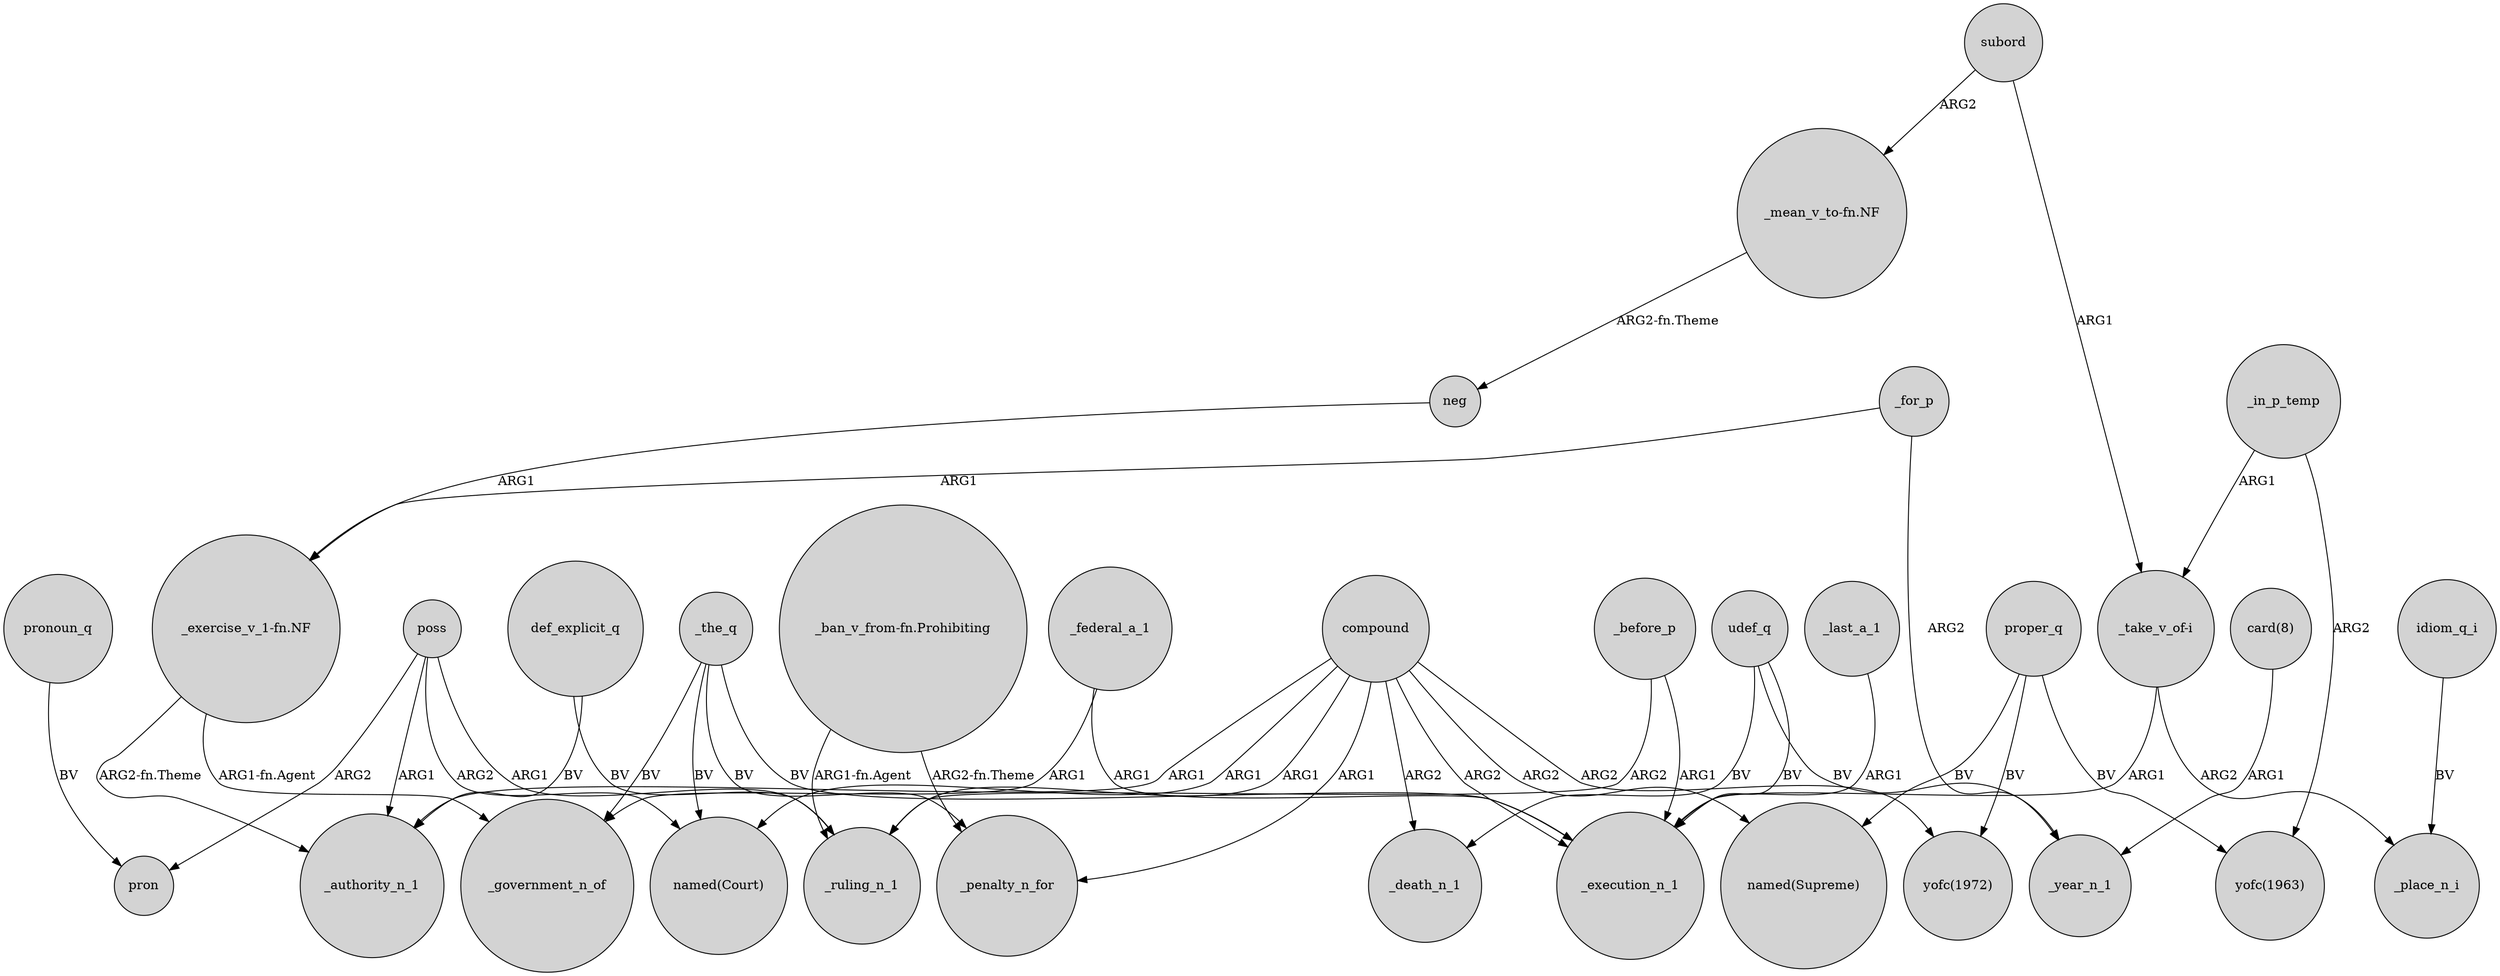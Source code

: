 digraph {
	node [shape=circle style=filled]
	subord -> "_take_v_of-i" [label=ARG1]
	poss -> pron [label=ARG2]
	compound -> _authority_n_1 [label=ARG1]
	_for_p -> _year_n_1 [label=ARG2]
	proper_q -> "yofc(1972)" [label=BV]
	"_ban_v_from-fn.Prohibiting" -> _ruling_n_1 [label="ARG1-fn.Agent"]
	poss -> _ruling_n_1 [label=ARG1]
	"_take_v_of-i" -> _execution_n_1 [label=ARG1]
	_in_p_temp -> "yofc(1963)" [label=ARG2]
	compound -> _penalty_n_for [label=ARG1]
	proper_q -> "yofc(1963)" [label=BV]
	_federal_a_1 -> _execution_n_1 [label=ARG1]
	"_mean_v_to-fn.NF" -> neg [label="ARG2-fn.Theme"]
	def_explicit_q -> _authority_n_1 [label=BV]
	_the_q -> "named(Court)" [label=BV]
	udef_q -> _execution_n_1 [label=BV]
	_federal_a_1 -> _government_n_of [label=ARG1]
	poss -> "named(Court)" [label=ARG2]
	"_ban_v_from-fn.Prohibiting" -> _penalty_n_for [label="ARG2-fn.Theme"]
	compound -> "yofc(1972)" [label=ARG2]
	_before_p -> _execution_n_1 [label=ARG1]
	compound -> _death_n_1 [label=ARG2]
	pronoun_q -> pron [label=BV]
	idiom_q_i -> _place_n_i [label=BV]
	subord -> "_mean_v_to-fn.NF" [label=ARG2]
	compound -> "named(Supreme)" [label=ARG2]
	compound -> _ruling_n_1 [label=ARG1]
	_in_p_temp -> "_take_v_of-i" [label=ARG1]
	_for_p -> "_exercise_v_1-fn.NF" [label=ARG1]
	proper_q -> "named(Supreme)" [label=BV]
	"card(8)" -> _year_n_1 [label=ARG1]
	"_exercise_v_1-fn.NF" -> _government_n_of [label="ARG1-fn.Agent"]
	_the_q -> _government_n_of [label=BV]
	"_take_v_of-i" -> _place_n_i [label=ARG2]
	udef_q -> _death_n_1 [label=BV]
	_before_p -> _ruling_n_1 [label=ARG2]
	udef_q -> _year_n_1 [label=BV]
	compound -> _execution_n_1 [label=ARG2]
	_last_a_1 -> _execution_n_1 [label=ARG1]
	"_exercise_v_1-fn.NF" -> _authority_n_1 [label="ARG2-fn.Theme"]
	poss -> _authority_n_1 [label=ARG1]
	_the_q -> _execution_n_1 [label=BV]
	compound -> "named(Court)" [label=ARG1]
	neg -> "_exercise_v_1-fn.NF" [label=ARG1]
	_the_q -> _penalty_n_for [label=BV]
	def_explicit_q -> _ruling_n_1 [label=BV]
}
